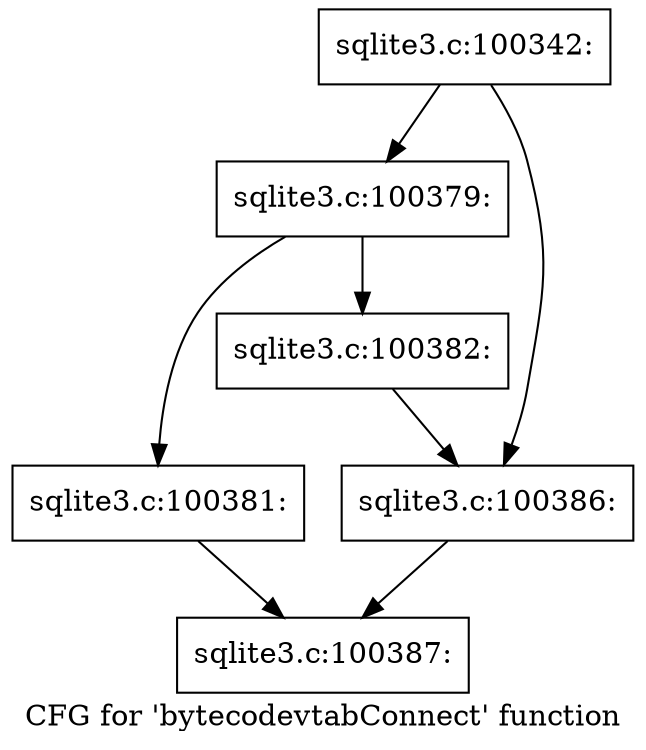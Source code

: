 digraph "CFG for 'bytecodevtabConnect' function" {
	label="CFG for 'bytecodevtabConnect' function";

	Node0x55c0f5eba240 [shape=record,label="{sqlite3.c:100342:}"];
	Node0x55c0f5eba240 -> Node0x55c0fb810680;
	Node0x55c0f5eba240 -> Node0x55c0fb8106d0;
	Node0x55c0fb810680 [shape=record,label="{sqlite3.c:100379:}"];
	Node0x55c0fb810680 -> Node0x55c0fb810fa0;
	Node0x55c0fb810680 -> Node0x55c0fb810ff0;
	Node0x55c0fb810fa0 [shape=record,label="{sqlite3.c:100381:}"];
	Node0x55c0fb810fa0 -> Node0x55c0f5eb9f70;
	Node0x55c0fb810ff0 [shape=record,label="{sqlite3.c:100382:}"];
	Node0x55c0fb810ff0 -> Node0x55c0fb8106d0;
	Node0x55c0fb8106d0 [shape=record,label="{sqlite3.c:100386:}"];
	Node0x55c0fb8106d0 -> Node0x55c0f5eb9f70;
	Node0x55c0f5eb9f70 [shape=record,label="{sqlite3.c:100387:}"];
}
